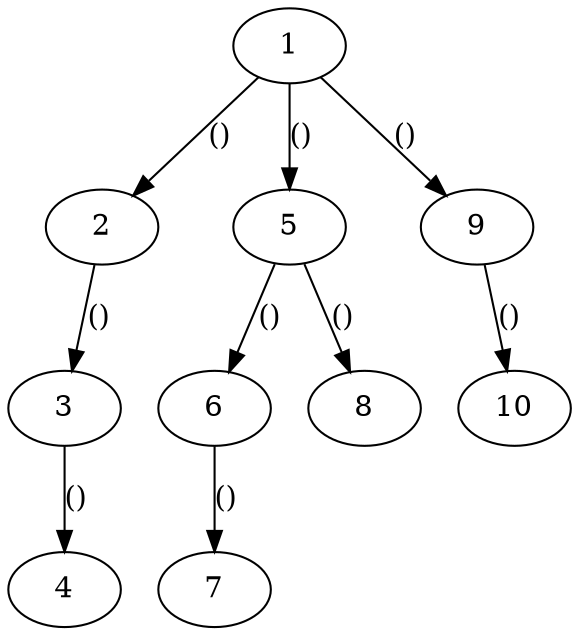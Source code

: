 digraph {
  1 -> 2[ label="()" ];
  2 -> 3[ label="()" ];
  3 -> 4[ label="()" ];
  1 -> 5[ label="()" ];
  5 -> 6[ label="()" ];
  6 -> 7[ label="()" ];
  5 -> 8[ label="()" ];
  1 -> 9[ label="()" ];
  9 -> 10[ label="()" ];
}